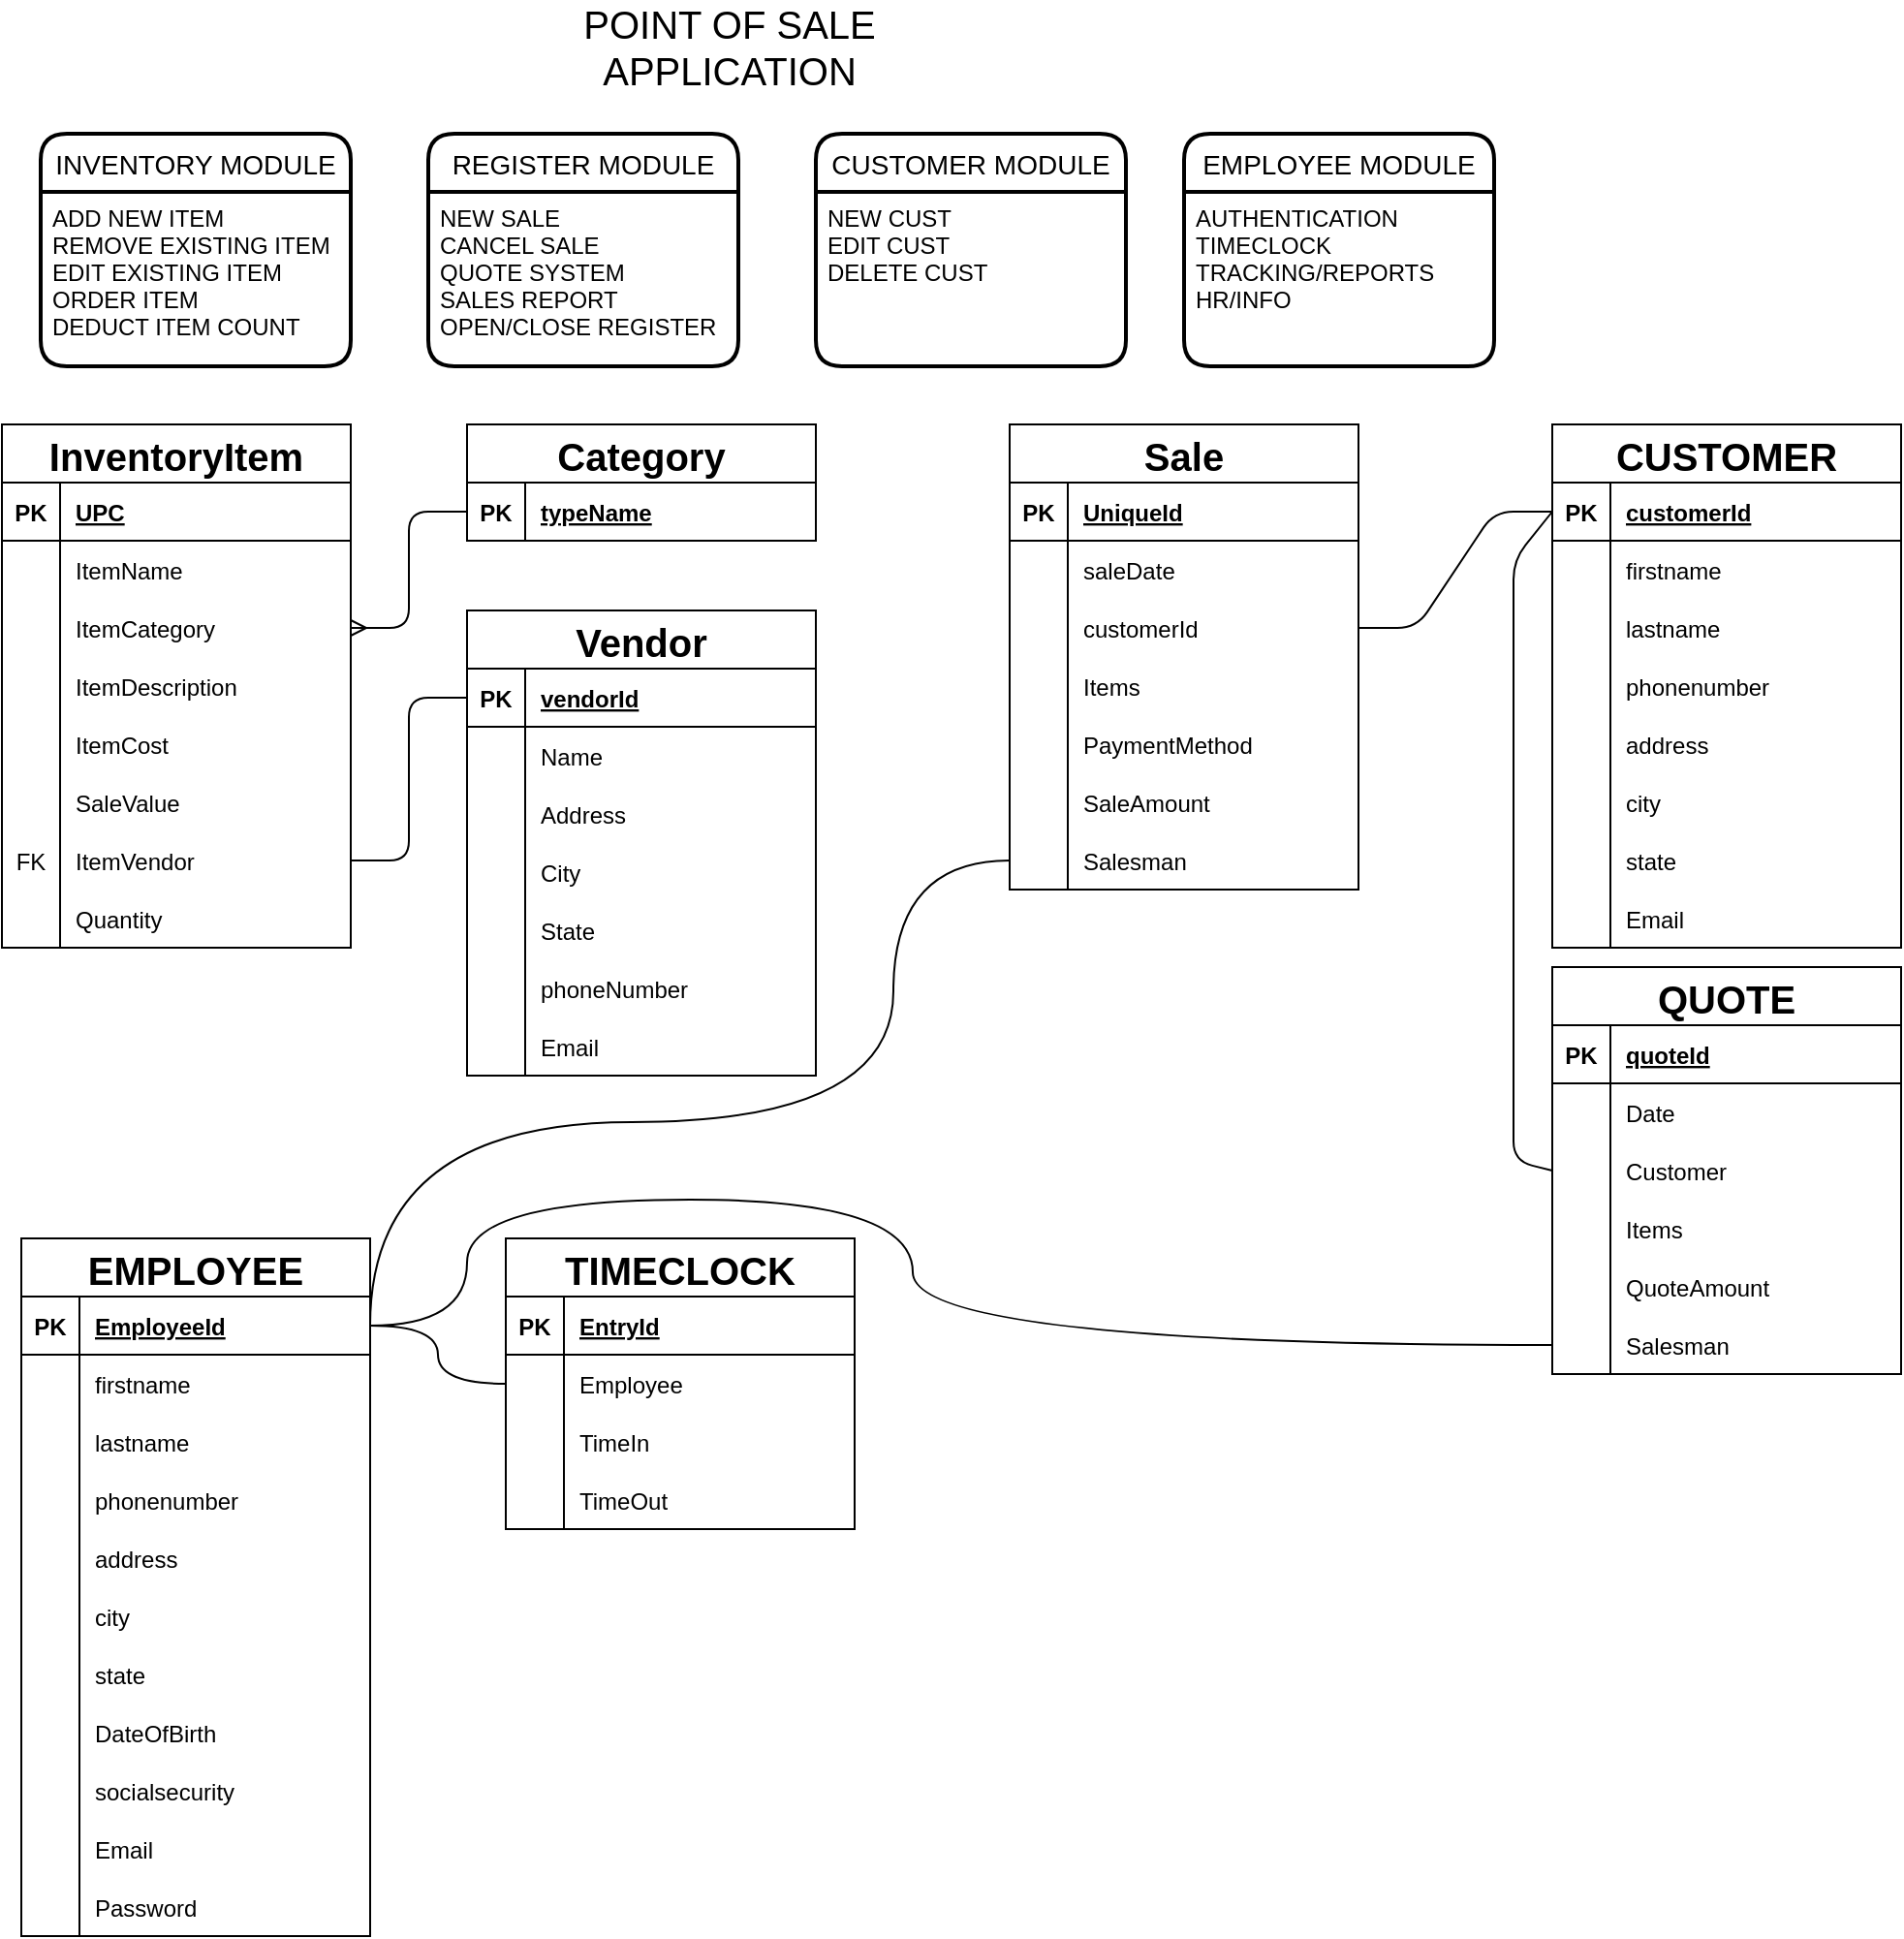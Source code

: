 <mxfile version="13.9.2" type="device"><diagram id="wo1MYqvmEz9ymT__82tf" name="Page-1"><mxGraphModel dx="1673" dy="896" grid="1" gridSize="10" guides="1" tooltips="1" connect="1" arrows="1" fold="1" page="1" pageScale="1" pageWidth="850" pageHeight="1100" math="0" shadow="0"><root><mxCell id="0"/><mxCell id="1" parent="0"/><mxCell id="NXpITJ0u66dVNKHwnA4I-1" value="POINT OF SALE APPLICATION" style="text;html=1;strokeColor=none;fillColor=none;align=center;verticalAlign=middle;whiteSpace=wrap;rounded=0;fontSize=20;" parent="1" vertex="1"><mxGeometry x="323" y="10" width="205" height="30" as="geometry"/></mxCell><mxCell id="NXpITJ0u66dVNKHwnA4I-2" value="INVENTORY MODULE" style="swimlane;childLayout=stackLayout;horizontal=1;startSize=30;horizontalStack=0;rounded=1;fontSize=14;fontStyle=0;strokeWidth=2;resizeParent=0;resizeLast=1;shadow=0;dashed=0;align=center;" parent="1" vertex="1"><mxGeometry x="70" y="70" width="160" height="120" as="geometry"/></mxCell><mxCell id="NXpITJ0u66dVNKHwnA4I-3" value="ADD NEW ITEM&#10;REMOVE EXISTING ITEM&#10;EDIT EXISTING ITEM&#10;ORDER ITEM&#10;DEDUCT ITEM COUNT&#10;" style="align=left;strokeColor=none;fillColor=none;spacingLeft=4;fontSize=12;verticalAlign=top;resizable=0;rotatable=0;part=1;" parent="NXpITJ0u66dVNKHwnA4I-2" vertex="1"><mxGeometry y="30" width="160" height="90" as="geometry"/></mxCell><mxCell id="NXpITJ0u66dVNKHwnA4I-4" value="REGISTER MODULE" style="swimlane;childLayout=stackLayout;horizontal=1;startSize=30;horizontalStack=0;rounded=1;fontSize=14;fontStyle=0;strokeWidth=2;resizeParent=0;resizeLast=1;shadow=0;dashed=0;align=center;" parent="1" vertex="1"><mxGeometry x="270" y="70" width="160" height="120" as="geometry"/></mxCell><mxCell id="NXpITJ0u66dVNKHwnA4I-5" value="NEW SALE&#10;CANCEL SALE&#10;QUOTE SYSTEM&#10;SALES REPORT&#10;OPEN/CLOSE REGISTER" style="align=left;strokeColor=none;fillColor=none;spacingLeft=4;fontSize=12;verticalAlign=top;resizable=0;rotatable=0;part=1;" parent="NXpITJ0u66dVNKHwnA4I-4" vertex="1"><mxGeometry y="30" width="160" height="90" as="geometry"/></mxCell><mxCell id="NXpITJ0u66dVNKHwnA4I-7" value="CUSTOMER MODULE" style="swimlane;childLayout=stackLayout;horizontal=1;startSize=30;horizontalStack=0;rounded=1;fontSize=14;fontStyle=0;strokeWidth=2;resizeParent=0;resizeLast=1;shadow=0;dashed=0;align=center;" parent="1" vertex="1"><mxGeometry x="470" y="70" width="160" height="120" as="geometry"/></mxCell><mxCell id="NXpITJ0u66dVNKHwnA4I-8" value="NEW CUST&#10;EDIT CUST&#10;DELETE CUST" style="align=left;strokeColor=none;fillColor=none;spacingLeft=4;fontSize=12;verticalAlign=top;resizable=0;rotatable=0;part=1;" parent="NXpITJ0u66dVNKHwnA4I-7" vertex="1"><mxGeometry y="30" width="160" height="90" as="geometry"/></mxCell><mxCell id="NXpITJ0u66dVNKHwnA4I-9" value="EMPLOYEE MODULE" style="swimlane;childLayout=stackLayout;horizontal=1;startSize=30;horizontalStack=0;rounded=1;fontSize=14;fontStyle=0;strokeWidth=2;resizeParent=0;resizeLast=1;shadow=0;dashed=0;align=center;" parent="1" vertex="1"><mxGeometry x="660" y="70" width="160" height="120" as="geometry"/></mxCell><mxCell id="NXpITJ0u66dVNKHwnA4I-10" value="AUTHENTICATION&#10;TIMECLOCK&#10;TRACKING/REPORTS&#10;HR/INFO" style="align=left;strokeColor=none;fillColor=none;spacingLeft=4;fontSize=12;verticalAlign=top;resizable=0;rotatable=0;part=1;" parent="NXpITJ0u66dVNKHwnA4I-9" vertex="1"><mxGeometry y="30" width="160" height="90" as="geometry"/></mxCell><mxCell id="NXpITJ0u66dVNKHwnA4I-11" value="InventoryItem" style="shape=table;startSize=30;container=1;collapsible=1;childLayout=tableLayout;fixedRows=1;rowLines=0;fontStyle=1;align=center;resizeLast=1;fontSize=20;" parent="1" vertex="1"><mxGeometry x="50" y="220" width="180" height="270" as="geometry"/></mxCell><mxCell id="NXpITJ0u66dVNKHwnA4I-12" value="" style="shape=partialRectangle;collapsible=0;dropTarget=0;pointerEvents=0;fillColor=none;top=0;left=0;bottom=1;right=0;points=[[0,0.5],[1,0.5]];portConstraint=eastwest;" parent="NXpITJ0u66dVNKHwnA4I-11" vertex="1"><mxGeometry y="30" width="180" height="30" as="geometry"/></mxCell><mxCell id="NXpITJ0u66dVNKHwnA4I-13" value="PK" style="shape=partialRectangle;connectable=0;fillColor=none;top=0;left=0;bottom=0;right=0;fontStyle=1;overflow=hidden;" parent="NXpITJ0u66dVNKHwnA4I-12" vertex="1"><mxGeometry width="30" height="30" as="geometry"/></mxCell><mxCell id="NXpITJ0u66dVNKHwnA4I-14" value="UPC" style="shape=partialRectangle;connectable=0;fillColor=none;top=0;left=0;bottom=0;right=0;align=left;spacingLeft=6;fontStyle=5;overflow=hidden;" parent="NXpITJ0u66dVNKHwnA4I-12" vertex="1"><mxGeometry x="30" width="150" height="30" as="geometry"/></mxCell><mxCell id="NXpITJ0u66dVNKHwnA4I-15" value="" style="shape=partialRectangle;collapsible=0;dropTarget=0;pointerEvents=0;fillColor=none;top=0;left=0;bottom=0;right=0;points=[[0,0.5],[1,0.5]];portConstraint=eastwest;" parent="NXpITJ0u66dVNKHwnA4I-11" vertex="1"><mxGeometry y="60" width="180" height="30" as="geometry"/></mxCell><mxCell id="NXpITJ0u66dVNKHwnA4I-16" value="" style="shape=partialRectangle;connectable=0;fillColor=none;top=0;left=0;bottom=0;right=0;editable=1;overflow=hidden;" parent="NXpITJ0u66dVNKHwnA4I-15" vertex="1"><mxGeometry width="30" height="30" as="geometry"/></mxCell><mxCell id="NXpITJ0u66dVNKHwnA4I-17" value="ItemName" style="shape=partialRectangle;connectable=0;fillColor=none;top=0;left=0;bottom=0;right=0;align=left;spacingLeft=6;overflow=hidden;" parent="NXpITJ0u66dVNKHwnA4I-15" vertex="1"><mxGeometry x="30" width="150" height="30" as="geometry"/></mxCell><mxCell id="NXpITJ0u66dVNKHwnA4I-62" value="" style="shape=partialRectangle;collapsible=0;dropTarget=0;pointerEvents=0;fillColor=none;top=0;left=0;bottom=0;right=0;points=[[0,0.5],[1,0.5]];portConstraint=eastwest;fontSize=20;" parent="NXpITJ0u66dVNKHwnA4I-11" vertex="1"><mxGeometry y="90" width="180" height="30" as="geometry"/></mxCell><mxCell id="NXpITJ0u66dVNKHwnA4I-63" value="" style="shape=partialRectangle;connectable=0;fillColor=none;top=0;left=0;bottom=0;right=0;editable=1;overflow=hidden;" parent="NXpITJ0u66dVNKHwnA4I-62" vertex="1"><mxGeometry width="30" height="30" as="geometry"/></mxCell><mxCell id="NXpITJ0u66dVNKHwnA4I-64" value="ItemCategory" style="shape=partialRectangle;connectable=0;fillColor=none;top=0;left=0;bottom=0;right=0;align=left;spacingLeft=6;overflow=hidden;" parent="NXpITJ0u66dVNKHwnA4I-62" vertex="1"><mxGeometry x="30" width="150" height="30" as="geometry"/></mxCell><mxCell id="NXpITJ0u66dVNKHwnA4I-18" value="" style="shape=partialRectangle;collapsible=0;dropTarget=0;pointerEvents=0;fillColor=none;top=0;left=0;bottom=0;right=0;points=[[0,0.5],[1,0.5]];portConstraint=eastwest;" parent="NXpITJ0u66dVNKHwnA4I-11" vertex="1"><mxGeometry y="120" width="180" height="30" as="geometry"/></mxCell><mxCell id="NXpITJ0u66dVNKHwnA4I-19" value="" style="shape=partialRectangle;connectable=0;fillColor=none;top=0;left=0;bottom=0;right=0;editable=1;overflow=hidden;" parent="NXpITJ0u66dVNKHwnA4I-18" vertex="1"><mxGeometry width="30" height="30" as="geometry"/></mxCell><mxCell id="NXpITJ0u66dVNKHwnA4I-20" value="ItemDescription" style="shape=partialRectangle;connectable=0;fillColor=none;top=0;left=0;bottom=0;right=0;align=left;spacingLeft=6;overflow=hidden;" parent="NXpITJ0u66dVNKHwnA4I-18" vertex="1"><mxGeometry x="30" width="150" height="30" as="geometry"/></mxCell><mxCell id="NXpITJ0u66dVNKHwnA4I-21" value="" style="shape=partialRectangle;collapsible=0;dropTarget=0;pointerEvents=0;fillColor=none;top=0;left=0;bottom=0;right=0;points=[[0,0.5],[1,0.5]];portConstraint=eastwest;" parent="NXpITJ0u66dVNKHwnA4I-11" vertex="1"><mxGeometry y="150" width="180" height="30" as="geometry"/></mxCell><mxCell id="NXpITJ0u66dVNKHwnA4I-22" value="" style="shape=partialRectangle;connectable=0;fillColor=none;top=0;left=0;bottom=0;right=0;editable=1;overflow=hidden;" parent="NXpITJ0u66dVNKHwnA4I-21" vertex="1"><mxGeometry width="30" height="30" as="geometry"/></mxCell><mxCell id="NXpITJ0u66dVNKHwnA4I-23" value="ItemCost" style="shape=partialRectangle;connectable=0;fillColor=none;top=0;left=0;bottom=0;right=0;align=left;spacingLeft=6;overflow=hidden;" parent="NXpITJ0u66dVNKHwnA4I-21" vertex="1"><mxGeometry x="30" width="150" height="30" as="geometry"/></mxCell><mxCell id="NXpITJ0u66dVNKHwnA4I-59" value="" style="shape=partialRectangle;collapsible=0;dropTarget=0;pointerEvents=0;fillColor=none;top=0;left=0;bottom=0;right=0;points=[[0,0.5],[1,0.5]];portConstraint=eastwest;fontSize=20;" parent="NXpITJ0u66dVNKHwnA4I-11" vertex="1"><mxGeometry y="180" width="180" height="30" as="geometry"/></mxCell><mxCell id="NXpITJ0u66dVNKHwnA4I-60" value="" style="shape=partialRectangle;connectable=0;fillColor=none;top=0;left=0;bottom=0;right=0;editable=1;overflow=hidden;" parent="NXpITJ0u66dVNKHwnA4I-59" vertex="1"><mxGeometry width="30" height="30" as="geometry"/></mxCell><mxCell id="NXpITJ0u66dVNKHwnA4I-61" value="SaleValue" style="shape=partialRectangle;connectable=0;fillColor=none;top=0;left=0;bottom=0;right=0;align=left;spacingLeft=6;overflow=hidden;" parent="NXpITJ0u66dVNKHwnA4I-59" vertex="1"><mxGeometry x="30" width="150" height="30" as="geometry"/></mxCell><mxCell id="NXpITJ0u66dVNKHwnA4I-27" value="" style="shape=partialRectangle;collapsible=0;dropTarget=0;pointerEvents=0;fillColor=none;top=0;left=0;bottom=0;right=0;points=[[0,0.5],[1,0.5]];portConstraint=eastwest;fontSize=20;" parent="NXpITJ0u66dVNKHwnA4I-11" vertex="1"><mxGeometry y="210" width="180" height="30" as="geometry"/></mxCell><mxCell id="NXpITJ0u66dVNKHwnA4I-28" value="FK" style="shape=partialRectangle;connectable=0;fillColor=none;top=0;left=0;bottom=0;right=0;fontStyle=0;overflow=hidden;" parent="NXpITJ0u66dVNKHwnA4I-27" vertex="1"><mxGeometry width="30" height="30" as="geometry"/></mxCell><mxCell id="NXpITJ0u66dVNKHwnA4I-29" value="ItemVendor" style="shape=partialRectangle;connectable=0;fillColor=none;top=0;left=0;bottom=0;right=0;align=left;spacingLeft=6;fontStyle=0;overflow=hidden;" parent="NXpITJ0u66dVNKHwnA4I-27" vertex="1"><mxGeometry x="30" width="150" height="30" as="geometry"/></mxCell><mxCell id="NXpITJ0u66dVNKHwnA4I-56" value="" style="shape=partialRectangle;collapsible=0;dropTarget=0;pointerEvents=0;fillColor=none;top=0;left=0;bottom=0;right=0;points=[[0,0.5],[1,0.5]];portConstraint=eastwest;fontSize=20;" parent="NXpITJ0u66dVNKHwnA4I-11" vertex="1"><mxGeometry y="240" width="180" height="30" as="geometry"/></mxCell><mxCell id="NXpITJ0u66dVNKHwnA4I-57" value="" style="shape=partialRectangle;connectable=0;fillColor=none;top=0;left=0;bottom=0;right=0;editable=1;overflow=hidden;" parent="NXpITJ0u66dVNKHwnA4I-56" vertex="1"><mxGeometry width="30" height="30" as="geometry"/></mxCell><mxCell id="NXpITJ0u66dVNKHwnA4I-58" value="Quantity" style="shape=partialRectangle;connectable=0;fillColor=none;top=0;left=0;bottom=0;right=0;align=left;spacingLeft=6;overflow=hidden;" parent="NXpITJ0u66dVNKHwnA4I-56" vertex="1"><mxGeometry x="30" width="150" height="30" as="geometry"/></mxCell><mxCell id="NXpITJ0u66dVNKHwnA4I-30" value="Vendor" style="shape=table;startSize=30;container=1;collapsible=1;childLayout=tableLayout;fixedRows=1;rowLines=0;fontStyle=1;align=center;resizeLast=1;fontSize=20;" parent="1" vertex="1"><mxGeometry x="290" y="316" width="180" height="240" as="geometry"/></mxCell><mxCell id="NXpITJ0u66dVNKHwnA4I-31" value="" style="shape=partialRectangle;collapsible=0;dropTarget=0;pointerEvents=0;fillColor=none;top=0;left=0;bottom=1;right=0;points=[[0,0.5],[1,0.5]];portConstraint=eastwest;" parent="NXpITJ0u66dVNKHwnA4I-30" vertex="1"><mxGeometry y="30" width="180" height="30" as="geometry"/></mxCell><mxCell id="NXpITJ0u66dVNKHwnA4I-32" value="PK" style="shape=partialRectangle;connectable=0;fillColor=none;top=0;left=0;bottom=0;right=0;fontStyle=1;overflow=hidden;" parent="NXpITJ0u66dVNKHwnA4I-31" vertex="1"><mxGeometry width="30" height="30" as="geometry"/></mxCell><mxCell id="NXpITJ0u66dVNKHwnA4I-33" value="vendorId" style="shape=partialRectangle;connectable=0;fillColor=none;top=0;left=0;bottom=0;right=0;align=left;spacingLeft=6;fontStyle=5;overflow=hidden;" parent="NXpITJ0u66dVNKHwnA4I-31" vertex="1"><mxGeometry x="30" width="150" height="30" as="geometry"/></mxCell><mxCell id="NXpITJ0u66dVNKHwnA4I-34" value="" style="shape=partialRectangle;collapsible=0;dropTarget=0;pointerEvents=0;fillColor=none;top=0;left=0;bottom=0;right=0;points=[[0,0.5],[1,0.5]];portConstraint=eastwest;" parent="NXpITJ0u66dVNKHwnA4I-30" vertex="1"><mxGeometry y="60" width="180" height="30" as="geometry"/></mxCell><mxCell id="NXpITJ0u66dVNKHwnA4I-35" value="" style="shape=partialRectangle;connectable=0;fillColor=none;top=0;left=0;bottom=0;right=0;editable=1;overflow=hidden;" parent="NXpITJ0u66dVNKHwnA4I-34" vertex="1"><mxGeometry width="30" height="30" as="geometry"/></mxCell><mxCell id="NXpITJ0u66dVNKHwnA4I-36" value="Name" style="shape=partialRectangle;connectable=0;fillColor=none;top=0;left=0;bottom=0;right=0;align=left;spacingLeft=6;overflow=hidden;" parent="NXpITJ0u66dVNKHwnA4I-34" vertex="1"><mxGeometry x="30" width="150" height="30" as="geometry"/></mxCell><mxCell id="NXpITJ0u66dVNKHwnA4I-37" value="" style="shape=partialRectangle;collapsible=0;dropTarget=0;pointerEvents=0;fillColor=none;top=0;left=0;bottom=0;right=0;points=[[0,0.5],[1,0.5]];portConstraint=eastwest;" parent="NXpITJ0u66dVNKHwnA4I-30" vertex="1"><mxGeometry y="90" width="180" height="30" as="geometry"/></mxCell><mxCell id="NXpITJ0u66dVNKHwnA4I-38" value="" style="shape=partialRectangle;connectable=0;fillColor=none;top=0;left=0;bottom=0;right=0;editable=1;overflow=hidden;" parent="NXpITJ0u66dVNKHwnA4I-37" vertex="1"><mxGeometry width="30" height="30" as="geometry"/></mxCell><mxCell id="NXpITJ0u66dVNKHwnA4I-39" value="Address" style="shape=partialRectangle;connectable=0;fillColor=none;top=0;left=0;bottom=0;right=0;align=left;spacingLeft=6;overflow=hidden;" parent="NXpITJ0u66dVNKHwnA4I-37" vertex="1"><mxGeometry x="30" width="150" height="30" as="geometry"/></mxCell><mxCell id="NXpITJ0u66dVNKHwnA4I-49" value="" style="shape=partialRectangle;collapsible=0;dropTarget=0;pointerEvents=0;fillColor=none;top=0;left=0;bottom=0;right=0;points=[[0,0.5],[1,0.5]];portConstraint=eastwest;fontSize=20;" parent="NXpITJ0u66dVNKHwnA4I-30" vertex="1"><mxGeometry y="120" width="180" height="30" as="geometry"/></mxCell><mxCell id="NXpITJ0u66dVNKHwnA4I-50" value="" style="shape=partialRectangle;connectable=0;fillColor=none;top=0;left=0;bottom=0;right=0;editable=1;overflow=hidden;" parent="NXpITJ0u66dVNKHwnA4I-49" vertex="1"><mxGeometry width="30" height="30" as="geometry"/></mxCell><mxCell id="NXpITJ0u66dVNKHwnA4I-51" value="City" style="shape=partialRectangle;connectable=0;fillColor=none;top=0;left=0;bottom=0;right=0;align=left;spacingLeft=6;overflow=hidden;" parent="NXpITJ0u66dVNKHwnA4I-49" vertex="1"><mxGeometry x="30" width="150" height="30" as="geometry"/></mxCell><mxCell id="NXpITJ0u66dVNKHwnA4I-52" value="" style="shape=partialRectangle;collapsible=0;dropTarget=0;pointerEvents=0;fillColor=none;top=0;left=0;bottom=0;right=0;points=[[0,0.5],[1,0.5]];portConstraint=eastwest;fontSize=20;" parent="NXpITJ0u66dVNKHwnA4I-30" vertex="1"><mxGeometry y="150" width="180" height="30" as="geometry"/></mxCell><mxCell id="NXpITJ0u66dVNKHwnA4I-53" value="" style="shape=partialRectangle;connectable=0;fillColor=none;top=0;left=0;bottom=0;right=0;editable=1;overflow=hidden;" parent="NXpITJ0u66dVNKHwnA4I-52" vertex="1"><mxGeometry width="30" height="30" as="geometry"/></mxCell><mxCell id="NXpITJ0u66dVNKHwnA4I-54" value="State" style="shape=partialRectangle;connectable=0;fillColor=none;top=0;left=0;bottom=0;right=0;align=left;spacingLeft=6;overflow=hidden;" parent="NXpITJ0u66dVNKHwnA4I-52" vertex="1"><mxGeometry x="30" width="150" height="30" as="geometry"/></mxCell><mxCell id="NXpITJ0u66dVNKHwnA4I-40" value="" style="shape=partialRectangle;collapsible=0;dropTarget=0;pointerEvents=0;fillColor=none;top=0;left=0;bottom=0;right=0;points=[[0,0.5],[1,0.5]];portConstraint=eastwest;" parent="NXpITJ0u66dVNKHwnA4I-30" vertex="1"><mxGeometry y="180" width="180" height="30" as="geometry"/></mxCell><mxCell id="NXpITJ0u66dVNKHwnA4I-41" value="" style="shape=partialRectangle;connectable=0;fillColor=none;top=0;left=0;bottom=0;right=0;editable=1;overflow=hidden;" parent="NXpITJ0u66dVNKHwnA4I-40" vertex="1"><mxGeometry width="30" height="30" as="geometry"/></mxCell><mxCell id="NXpITJ0u66dVNKHwnA4I-42" value="phoneNumber" style="shape=partialRectangle;connectable=0;fillColor=none;top=0;left=0;bottom=0;right=0;align=left;spacingLeft=6;overflow=hidden;" parent="NXpITJ0u66dVNKHwnA4I-40" vertex="1"><mxGeometry x="30" width="150" height="30" as="geometry"/></mxCell><mxCell id="NXpITJ0u66dVNKHwnA4I-225" value="" style="shape=partialRectangle;collapsible=0;dropTarget=0;pointerEvents=0;fillColor=none;top=0;left=0;bottom=0;right=0;points=[[0,0.5],[1,0.5]];portConstraint=eastwest;fontSize=20;" parent="NXpITJ0u66dVNKHwnA4I-30" vertex="1"><mxGeometry y="210" width="180" height="30" as="geometry"/></mxCell><mxCell id="NXpITJ0u66dVNKHwnA4I-226" value="" style="shape=partialRectangle;connectable=0;fillColor=none;top=0;left=0;bottom=0;right=0;editable=1;overflow=hidden;" parent="NXpITJ0u66dVNKHwnA4I-225" vertex="1"><mxGeometry width="30" height="30" as="geometry"/></mxCell><mxCell id="NXpITJ0u66dVNKHwnA4I-227" value="Email" style="shape=partialRectangle;connectable=0;fillColor=none;top=0;left=0;bottom=0;right=0;align=left;spacingLeft=6;overflow=hidden;" parent="NXpITJ0u66dVNKHwnA4I-225" vertex="1"><mxGeometry x="30" width="150" height="30" as="geometry"/></mxCell><mxCell id="NXpITJ0u66dVNKHwnA4I-55" value="" style="edgeStyle=entityRelationEdgeStyle;fontSize=12;html=1;endArrow=none;startArrow=none;entryX=0;entryY=0.5;entryDx=0;entryDy=0;exitX=1;exitY=0.5;exitDx=0;exitDy=0;endFill=0;startFill=0;" parent="1" source="NXpITJ0u66dVNKHwnA4I-27" target="NXpITJ0u66dVNKHwnA4I-31" edge="1"><mxGeometry width="100" height="100" relative="1" as="geometry"><mxPoint x="540" y="570" as="sourcePoint"/><mxPoint x="640" y="470" as="targetPoint"/></mxGeometry></mxCell><mxCell id="NXpITJ0u66dVNKHwnA4I-65" value="Category" style="shape=table;startSize=30;container=1;collapsible=1;childLayout=tableLayout;fixedRows=1;rowLines=0;fontStyle=1;align=center;resizeLast=1;fontSize=20;" parent="1" vertex="1"><mxGeometry x="290" y="220" width="180" height="60" as="geometry"/></mxCell><mxCell id="NXpITJ0u66dVNKHwnA4I-66" value="" style="shape=partialRectangle;collapsible=0;dropTarget=0;pointerEvents=0;fillColor=none;top=0;left=0;bottom=1;right=0;points=[[0,0.5],[1,0.5]];portConstraint=eastwest;" parent="NXpITJ0u66dVNKHwnA4I-65" vertex="1"><mxGeometry y="30" width="180" height="30" as="geometry"/></mxCell><mxCell id="NXpITJ0u66dVNKHwnA4I-67" value="PK" style="shape=partialRectangle;connectable=0;fillColor=none;top=0;left=0;bottom=0;right=0;fontStyle=1;overflow=hidden;" parent="NXpITJ0u66dVNKHwnA4I-66" vertex="1"><mxGeometry width="30" height="30" as="geometry"/></mxCell><mxCell id="NXpITJ0u66dVNKHwnA4I-68" value="typeName" style="shape=partialRectangle;connectable=0;fillColor=none;top=0;left=0;bottom=0;right=0;align=left;spacingLeft=6;fontStyle=5;overflow=hidden;" parent="NXpITJ0u66dVNKHwnA4I-66" vertex="1"><mxGeometry x="30" width="150" height="30" as="geometry"/></mxCell><mxCell id="NXpITJ0u66dVNKHwnA4I-84" value="" style="edgeStyle=entityRelationEdgeStyle;fontSize=12;html=1;endArrow=none;endFill=0;startArrow=ERmany;startFill=0;entryX=0;entryY=0.5;entryDx=0;entryDy=0;" parent="1" source="NXpITJ0u66dVNKHwnA4I-62" target="NXpITJ0u66dVNKHwnA4I-66" edge="1"><mxGeometry width="100" height="100" relative="1" as="geometry"><mxPoint x="160" y="640" as="sourcePoint"/><mxPoint x="260" y="540" as="targetPoint"/></mxGeometry></mxCell><mxCell id="NXpITJ0u66dVNKHwnA4I-85" value="Sale" style="shape=table;startSize=30;container=1;collapsible=1;childLayout=tableLayout;fixedRows=1;rowLines=0;fontStyle=1;align=center;resizeLast=1;fontSize=20;" parent="1" vertex="1"><mxGeometry x="570" y="220" width="180" height="240" as="geometry"/></mxCell><mxCell id="NXpITJ0u66dVNKHwnA4I-86" value="" style="shape=partialRectangle;collapsible=0;dropTarget=0;pointerEvents=0;fillColor=none;top=0;left=0;bottom=1;right=0;points=[[0,0.5],[1,0.5]];portConstraint=eastwest;" parent="NXpITJ0u66dVNKHwnA4I-85" vertex="1"><mxGeometry y="30" width="180" height="30" as="geometry"/></mxCell><mxCell id="NXpITJ0u66dVNKHwnA4I-87" value="PK" style="shape=partialRectangle;connectable=0;fillColor=none;top=0;left=0;bottom=0;right=0;fontStyle=1;overflow=hidden;" parent="NXpITJ0u66dVNKHwnA4I-86" vertex="1"><mxGeometry width="30" height="30" as="geometry"/></mxCell><mxCell id="NXpITJ0u66dVNKHwnA4I-88" value="UniqueId" style="shape=partialRectangle;connectable=0;fillColor=none;top=0;left=0;bottom=0;right=0;align=left;spacingLeft=6;fontStyle=5;overflow=hidden;" parent="NXpITJ0u66dVNKHwnA4I-86" vertex="1"><mxGeometry x="30" width="150" height="30" as="geometry"/></mxCell><mxCell id="NXpITJ0u66dVNKHwnA4I-89" value="" style="shape=partialRectangle;collapsible=0;dropTarget=0;pointerEvents=0;fillColor=none;top=0;left=0;bottom=0;right=0;points=[[0,0.5],[1,0.5]];portConstraint=eastwest;" parent="NXpITJ0u66dVNKHwnA4I-85" vertex="1"><mxGeometry y="60" width="180" height="30" as="geometry"/></mxCell><mxCell id="NXpITJ0u66dVNKHwnA4I-90" value="" style="shape=partialRectangle;connectable=0;fillColor=none;top=0;left=0;bottom=0;right=0;editable=1;overflow=hidden;" parent="NXpITJ0u66dVNKHwnA4I-89" vertex="1"><mxGeometry width="30" height="30" as="geometry"/></mxCell><mxCell id="NXpITJ0u66dVNKHwnA4I-91" value="saleDate" style="shape=partialRectangle;connectable=0;fillColor=none;top=0;left=0;bottom=0;right=0;align=left;spacingLeft=6;overflow=hidden;" parent="NXpITJ0u66dVNKHwnA4I-89" vertex="1"><mxGeometry x="30" width="150" height="30" as="geometry"/></mxCell><mxCell id="NXpITJ0u66dVNKHwnA4I-92" value="" style="shape=partialRectangle;collapsible=0;dropTarget=0;pointerEvents=0;fillColor=none;top=0;left=0;bottom=0;right=0;points=[[0,0.5],[1,0.5]];portConstraint=eastwest;fontSize=20;" parent="NXpITJ0u66dVNKHwnA4I-85" vertex="1"><mxGeometry y="90" width="180" height="30" as="geometry"/></mxCell><mxCell id="NXpITJ0u66dVNKHwnA4I-93" value="" style="shape=partialRectangle;connectable=0;fillColor=none;top=0;left=0;bottom=0;right=0;editable=1;overflow=hidden;" parent="NXpITJ0u66dVNKHwnA4I-92" vertex="1"><mxGeometry width="30" height="30" as="geometry"/></mxCell><mxCell id="NXpITJ0u66dVNKHwnA4I-94" value="customerId" style="shape=partialRectangle;connectable=0;fillColor=none;top=0;left=0;bottom=0;right=0;align=left;spacingLeft=6;overflow=hidden;" parent="NXpITJ0u66dVNKHwnA4I-92" vertex="1"><mxGeometry x="30" width="150" height="30" as="geometry"/></mxCell><mxCell id="NXpITJ0u66dVNKHwnA4I-95" value="" style="shape=partialRectangle;collapsible=0;dropTarget=0;pointerEvents=0;fillColor=none;top=0;left=0;bottom=0;right=0;points=[[0,0.5],[1,0.5]];portConstraint=eastwest;" parent="NXpITJ0u66dVNKHwnA4I-85" vertex="1"><mxGeometry y="120" width="180" height="30" as="geometry"/></mxCell><mxCell id="NXpITJ0u66dVNKHwnA4I-96" value="" style="shape=partialRectangle;connectable=0;fillColor=none;top=0;left=0;bottom=0;right=0;editable=1;overflow=hidden;" parent="NXpITJ0u66dVNKHwnA4I-95" vertex="1"><mxGeometry width="30" height="30" as="geometry"/></mxCell><mxCell id="NXpITJ0u66dVNKHwnA4I-97" value="Items" style="shape=partialRectangle;connectable=0;fillColor=none;top=0;left=0;bottom=0;right=0;align=left;spacingLeft=6;overflow=hidden;" parent="NXpITJ0u66dVNKHwnA4I-95" vertex="1"><mxGeometry x="30" width="150" height="30" as="geometry"/></mxCell><mxCell id="NXpITJ0u66dVNKHwnA4I-98" value="" style="shape=partialRectangle;collapsible=0;dropTarget=0;pointerEvents=0;fillColor=none;top=0;left=0;bottom=0;right=0;points=[[0,0.5],[1,0.5]];portConstraint=eastwest;" parent="NXpITJ0u66dVNKHwnA4I-85" vertex="1"><mxGeometry y="150" width="180" height="30" as="geometry"/></mxCell><mxCell id="NXpITJ0u66dVNKHwnA4I-99" value="" style="shape=partialRectangle;connectable=0;fillColor=none;top=0;left=0;bottom=0;right=0;editable=1;overflow=hidden;" parent="NXpITJ0u66dVNKHwnA4I-98" vertex="1"><mxGeometry width="30" height="30" as="geometry"/></mxCell><mxCell id="NXpITJ0u66dVNKHwnA4I-100" value="PaymentMethod" style="shape=partialRectangle;connectable=0;fillColor=none;top=0;left=0;bottom=0;right=0;align=left;spacingLeft=6;overflow=hidden;" parent="NXpITJ0u66dVNKHwnA4I-98" vertex="1"><mxGeometry x="30" width="150" height="30" as="geometry"/></mxCell><mxCell id="NXpITJ0u66dVNKHwnA4I-101" value="" style="shape=partialRectangle;collapsible=0;dropTarget=0;pointerEvents=0;fillColor=none;top=0;left=0;bottom=0;right=0;points=[[0,0.5],[1,0.5]];portConstraint=eastwest;fontSize=20;" parent="NXpITJ0u66dVNKHwnA4I-85" vertex="1"><mxGeometry y="180" width="180" height="30" as="geometry"/></mxCell><mxCell id="NXpITJ0u66dVNKHwnA4I-102" value="" style="shape=partialRectangle;connectable=0;fillColor=none;top=0;left=0;bottom=0;right=0;editable=1;overflow=hidden;" parent="NXpITJ0u66dVNKHwnA4I-101" vertex="1"><mxGeometry width="30" height="30" as="geometry"/></mxCell><mxCell id="NXpITJ0u66dVNKHwnA4I-103" value="SaleAmount" style="shape=partialRectangle;connectable=0;fillColor=none;top=0;left=0;bottom=0;right=0;align=left;spacingLeft=6;overflow=hidden;" parent="NXpITJ0u66dVNKHwnA4I-101" vertex="1"><mxGeometry x="30" width="150" height="30" as="geometry"/></mxCell><mxCell id="NXpITJ0u66dVNKHwnA4I-163" value="" style="shape=partialRectangle;collapsible=0;dropTarget=0;pointerEvents=0;fillColor=none;top=0;left=0;bottom=0;right=0;points=[[0,0.5],[1,0.5]];portConstraint=eastwest;fontSize=20;" parent="NXpITJ0u66dVNKHwnA4I-85" vertex="1"><mxGeometry y="210" width="180" height="30" as="geometry"/></mxCell><mxCell id="NXpITJ0u66dVNKHwnA4I-164" value="" style="shape=partialRectangle;connectable=0;fillColor=none;top=0;left=0;bottom=0;right=0;editable=1;overflow=hidden;" parent="NXpITJ0u66dVNKHwnA4I-163" vertex="1"><mxGeometry width="30" height="30" as="geometry"/></mxCell><mxCell id="NXpITJ0u66dVNKHwnA4I-165" value="Salesman" style="shape=partialRectangle;connectable=0;fillColor=none;top=0;left=0;bottom=0;right=0;align=left;spacingLeft=6;overflow=hidden;" parent="NXpITJ0u66dVNKHwnA4I-163" vertex="1"><mxGeometry x="30" width="150" height="30" as="geometry"/></mxCell><mxCell id="NXpITJ0u66dVNKHwnA4I-132" value="" style="edgeStyle=entityRelationEdgeStyle;fontSize=12;html=1;endArrow=none;endFill=0;rounded=1;entryX=1;entryY=0.5;entryDx=0;entryDy=0;exitX=0;exitY=0.5;exitDx=0;exitDy=0;" parent="1" source="B0ZHa29rnnC_ID_LjRVo-5" target="NXpITJ0u66dVNKHwnA4I-92" edge="1"><mxGeometry width="100" height="100" relative="1" as="geometry"><mxPoint x="750" y="505" as="sourcePoint"/><mxPoint x="380" y="570" as="targetPoint"/></mxGeometry></mxCell><mxCell id="NXpITJ0u66dVNKHwnA4I-135" value="EMPLOYEE" style="shape=table;startSize=30;container=1;collapsible=1;childLayout=tableLayout;fixedRows=1;rowLines=0;fontStyle=1;align=center;resizeLast=1;fontSize=20;" parent="1" vertex="1"><mxGeometry x="60" y="640" width="180" height="360" as="geometry"/></mxCell><mxCell id="NXpITJ0u66dVNKHwnA4I-136" value="" style="shape=partialRectangle;collapsible=0;dropTarget=0;pointerEvents=0;fillColor=none;top=0;left=0;bottom=1;right=0;points=[[0,0.5],[1,0.5]];portConstraint=eastwest;" parent="NXpITJ0u66dVNKHwnA4I-135" vertex="1"><mxGeometry y="30" width="180" height="30" as="geometry"/></mxCell><mxCell id="NXpITJ0u66dVNKHwnA4I-137" value="PK" style="shape=partialRectangle;connectable=0;fillColor=none;top=0;left=0;bottom=0;right=0;fontStyle=1;overflow=hidden;" parent="NXpITJ0u66dVNKHwnA4I-136" vertex="1"><mxGeometry width="30" height="30" as="geometry"/></mxCell><mxCell id="NXpITJ0u66dVNKHwnA4I-138" value="EmployeeId" style="shape=partialRectangle;connectable=0;fillColor=none;top=0;left=0;bottom=0;right=0;align=left;spacingLeft=6;fontStyle=5;overflow=hidden;" parent="NXpITJ0u66dVNKHwnA4I-136" vertex="1"><mxGeometry x="30" width="150" height="30" as="geometry"/></mxCell><mxCell id="NXpITJ0u66dVNKHwnA4I-139" value="" style="shape=partialRectangle;collapsible=0;dropTarget=0;pointerEvents=0;fillColor=none;top=0;left=0;bottom=0;right=0;points=[[0,0.5],[1,0.5]];portConstraint=eastwest;" parent="NXpITJ0u66dVNKHwnA4I-135" vertex="1"><mxGeometry y="60" width="180" height="30" as="geometry"/></mxCell><mxCell id="NXpITJ0u66dVNKHwnA4I-140" value="" style="shape=partialRectangle;connectable=0;fillColor=none;top=0;left=0;bottom=0;right=0;editable=1;overflow=hidden;" parent="NXpITJ0u66dVNKHwnA4I-139" vertex="1"><mxGeometry width="30" height="30" as="geometry"/></mxCell><mxCell id="NXpITJ0u66dVNKHwnA4I-141" value="firstname" style="shape=partialRectangle;connectable=0;fillColor=none;top=0;left=0;bottom=0;right=0;align=left;spacingLeft=6;overflow=hidden;" parent="NXpITJ0u66dVNKHwnA4I-139" vertex="1"><mxGeometry x="30" width="150" height="30" as="geometry"/></mxCell><mxCell id="NXpITJ0u66dVNKHwnA4I-234" value="" style="shape=partialRectangle;collapsible=0;dropTarget=0;pointerEvents=0;fillColor=none;top=0;left=0;bottom=0;right=0;points=[[0,0.5],[1,0.5]];portConstraint=eastwest;fontSize=20;" parent="NXpITJ0u66dVNKHwnA4I-135" vertex="1"><mxGeometry y="90" width="180" height="30" as="geometry"/></mxCell><mxCell id="NXpITJ0u66dVNKHwnA4I-235" value="" style="shape=partialRectangle;connectable=0;fillColor=none;top=0;left=0;bottom=0;right=0;editable=1;overflow=hidden;" parent="NXpITJ0u66dVNKHwnA4I-234" vertex="1"><mxGeometry width="30" height="30" as="geometry"/></mxCell><mxCell id="NXpITJ0u66dVNKHwnA4I-236" value="lastname" style="shape=partialRectangle;connectable=0;fillColor=none;top=0;left=0;bottom=0;right=0;align=left;spacingLeft=6;overflow=hidden;" parent="NXpITJ0u66dVNKHwnA4I-234" vertex="1"><mxGeometry x="30" width="150" height="30" as="geometry"/></mxCell><mxCell id="NXpITJ0u66dVNKHwnA4I-142" value="" style="shape=partialRectangle;collapsible=0;dropTarget=0;pointerEvents=0;fillColor=none;top=0;left=0;bottom=0;right=0;points=[[0,0.5],[1,0.5]];portConstraint=eastwest;fontSize=20;" parent="NXpITJ0u66dVNKHwnA4I-135" vertex="1"><mxGeometry y="120" width="180" height="30" as="geometry"/></mxCell><mxCell id="NXpITJ0u66dVNKHwnA4I-143" value="" style="shape=partialRectangle;connectable=0;fillColor=none;top=0;left=0;bottom=0;right=0;editable=1;overflow=hidden;" parent="NXpITJ0u66dVNKHwnA4I-142" vertex="1"><mxGeometry width="30" height="30" as="geometry"/></mxCell><mxCell id="NXpITJ0u66dVNKHwnA4I-144" value="phonenumber" style="shape=partialRectangle;connectable=0;fillColor=none;top=0;left=0;bottom=0;right=0;align=left;spacingLeft=6;overflow=hidden;" parent="NXpITJ0u66dVNKHwnA4I-142" vertex="1"><mxGeometry x="30" width="150" height="30" as="geometry"/></mxCell><mxCell id="NXpITJ0u66dVNKHwnA4I-145" value="" style="shape=partialRectangle;collapsible=0;dropTarget=0;pointerEvents=0;fillColor=none;top=0;left=0;bottom=0;right=0;points=[[0,0.5],[1,0.5]];portConstraint=eastwest;fontSize=20;" parent="NXpITJ0u66dVNKHwnA4I-135" vertex="1"><mxGeometry y="150" width="180" height="30" as="geometry"/></mxCell><mxCell id="NXpITJ0u66dVNKHwnA4I-146" value="" style="shape=partialRectangle;connectable=0;fillColor=none;top=0;left=0;bottom=0;right=0;editable=1;overflow=hidden;" parent="NXpITJ0u66dVNKHwnA4I-145" vertex="1"><mxGeometry width="30" height="30" as="geometry"/></mxCell><mxCell id="NXpITJ0u66dVNKHwnA4I-147" value="address" style="shape=partialRectangle;connectable=0;fillColor=none;top=0;left=0;bottom=0;right=0;align=left;spacingLeft=6;overflow=hidden;" parent="NXpITJ0u66dVNKHwnA4I-145" vertex="1"><mxGeometry x="30" width="150" height="30" as="geometry"/></mxCell><mxCell id="NXpITJ0u66dVNKHwnA4I-228" value="" style="shape=partialRectangle;collapsible=0;dropTarget=0;pointerEvents=0;fillColor=none;top=0;left=0;bottom=0;right=0;points=[[0,0.5],[1,0.5]];portConstraint=eastwest;fontSize=20;" parent="NXpITJ0u66dVNKHwnA4I-135" vertex="1"><mxGeometry y="180" width="180" height="30" as="geometry"/></mxCell><mxCell id="NXpITJ0u66dVNKHwnA4I-229" value="" style="shape=partialRectangle;connectable=0;fillColor=none;top=0;left=0;bottom=0;right=0;editable=1;overflow=hidden;" parent="NXpITJ0u66dVNKHwnA4I-228" vertex="1"><mxGeometry width="30" height="30" as="geometry"/></mxCell><mxCell id="NXpITJ0u66dVNKHwnA4I-230" value="city" style="shape=partialRectangle;connectable=0;fillColor=none;top=0;left=0;bottom=0;right=0;align=left;spacingLeft=6;overflow=hidden;" parent="NXpITJ0u66dVNKHwnA4I-228" vertex="1"><mxGeometry x="30" width="150" height="30" as="geometry"/></mxCell><mxCell id="NXpITJ0u66dVNKHwnA4I-231" value="" style="shape=partialRectangle;collapsible=0;dropTarget=0;pointerEvents=0;fillColor=none;top=0;left=0;bottom=0;right=0;points=[[0,0.5],[1,0.5]];portConstraint=eastwest;fontSize=20;" parent="NXpITJ0u66dVNKHwnA4I-135" vertex="1"><mxGeometry y="210" width="180" height="30" as="geometry"/></mxCell><mxCell id="NXpITJ0u66dVNKHwnA4I-232" value="" style="shape=partialRectangle;connectable=0;fillColor=none;top=0;left=0;bottom=0;right=0;editable=1;overflow=hidden;" parent="NXpITJ0u66dVNKHwnA4I-231" vertex="1"><mxGeometry width="30" height="30" as="geometry"/></mxCell><mxCell id="NXpITJ0u66dVNKHwnA4I-233" value="state" style="shape=partialRectangle;connectable=0;fillColor=none;top=0;left=0;bottom=0;right=0;align=left;spacingLeft=6;overflow=hidden;" parent="NXpITJ0u66dVNKHwnA4I-231" vertex="1"><mxGeometry x="30" width="150" height="30" as="geometry"/></mxCell><mxCell id="NXpITJ0u66dVNKHwnA4I-151" value="" style="shape=partialRectangle;collapsible=0;dropTarget=0;pointerEvents=0;fillColor=none;top=0;left=0;bottom=0;right=0;points=[[0,0.5],[1,0.5]];portConstraint=eastwest;fontSize=20;" parent="NXpITJ0u66dVNKHwnA4I-135" vertex="1"><mxGeometry y="240" width="180" height="30" as="geometry"/></mxCell><mxCell id="NXpITJ0u66dVNKHwnA4I-152" value="" style="shape=partialRectangle;connectable=0;fillColor=none;top=0;left=0;bottom=0;right=0;editable=1;overflow=hidden;" parent="NXpITJ0u66dVNKHwnA4I-151" vertex="1"><mxGeometry width="30" height="30" as="geometry"/></mxCell><mxCell id="NXpITJ0u66dVNKHwnA4I-153" value="DateOfBirth" style="shape=partialRectangle;connectable=0;fillColor=none;top=0;left=0;bottom=0;right=0;align=left;spacingLeft=6;overflow=hidden;" parent="NXpITJ0u66dVNKHwnA4I-151" vertex="1"><mxGeometry x="30" width="150" height="30" as="geometry"/></mxCell><mxCell id="NXpITJ0u66dVNKHwnA4I-160" value="" style="shape=partialRectangle;collapsible=0;dropTarget=0;pointerEvents=0;fillColor=none;top=0;left=0;bottom=0;right=0;points=[[0,0.5],[1,0.5]];portConstraint=eastwest;fontSize=20;" parent="NXpITJ0u66dVNKHwnA4I-135" vertex="1"><mxGeometry y="270" width="180" height="30" as="geometry"/></mxCell><mxCell id="NXpITJ0u66dVNKHwnA4I-161" value="" style="shape=partialRectangle;connectable=0;fillColor=none;top=0;left=0;bottom=0;right=0;editable=1;overflow=hidden;" parent="NXpITJ0u66dVNKHwnA4I-160" vertex="1"><mxGeometry width="30" height="30" as="geometry"/></mxCell><mxCell id="NXpITJ0u66dVNKHwnA4I-162" value="socialsecurity" style="shape=partialRectangle;connectable=0;fillColor=none;top=0;left=0;bottom=0;right=0;align=left;spacingLeft=6;overflow=hidden;" parent="NXpITJ0u66dVNKHwnA4I-160" vertex="1"><mxGeometry x="30" width="150" height="30" as="geometry"/></mxCell><mxCell id="NXpITJ0u66dVNKHwnA4I-154" value="" style="shape=partialRectangle;collapsible=0;dropTarget=0;pointerEvents=0;fillColor=none;top=0;left=0;bottom=0;right=0;points=[[0,0.5],[1,0.5]];portConstraint=eastwest;fontSize=20;" parent="NXpITJ0u66dVNKHwnA4I-135" vertex="1"><mxGeometry y="300" width="180" height="30" as="geometry"/></mxCell><mxCell id="NXpITJ0u66dVNKHwnA4I-155" value="" style="shape=partialRectangle;connectable=0;fillColor=none;top=0;left=0;bottom=0;right=0;editable=1;overflow=hidden;" parent="NXpITJ0u66dVNKHwnA4I-154" vertex="1"><mxGeometry width="30" height="30" as="geometry"/></mxCell><mxCell id="NXpITJ0u66dVNKHwnA4I-156" value="Email" style="shape=partialRectangle;connectable=0;fillColor=none;top=0;left=0;bottom=0;right=0;align=left;spacingLeft=6;overflow=hidden;" parent="NXpITJ0u66dVNKHwnA4I-154" vertex="1"><mxGeometry x="30" width="150" height="30" as="geometry"/></mxCell><mxCell id="NXpITJ0u66dVNKHwnA4I-190" value="" style="shape=partialRectangle;collapsible=0;dropTarget=0;pointerEvents=0;fillColor=none;top=0;left=0;bottom=0;right=0;points=[[0,0.5],[1,0.5]];portConstraint=eastwest;fontSize=20;" parent="NXpITJ0u66dVNKHwnA4I-135" vertex="1"><mxGeometry y="330" width="180" height="30" as="geometry"/></mxCell><mxCell id="NXpITJ0u66dVNKHwnA4I-191" value="" style="shape=partialRectangle;connectable=0;fillColor=none;top=0;left=0;bottom=0;right=0;editable=1;overflow=hidden;" parent="NXpITJ0u66dVNKHwnA4I-190" vertex="1"><mxGeometry width="30" height="30" as="geometry"/></mxCell><mxCell id="NXpITJ0u66dVNKHwnA4I-192" value="Password" style="shape=partialRectangle;connectable=0;fillColor=none;top=0;left=0;bottom=0;right=0;align=left;spacingLeft=6;overflow=hidden;" parent="NXpITJ0u66dVNKHwnA4I-190" vertex="1"><mxGeometry x="30" width="150" height="30" as="geometry"/></mxCell><mxCell id="NXpITJ0u66dVNKHwnA4I-166" value="" style="edgeStyle=orthogonalEdgeStyle;fontSize=12;html=1;endArrow=none;endFill=0;exitX=1;exitY=0.5;exitDx=0;exitDy=0;jumpStyle=none;curved=1;" parent="1" source="NXpITJ0u66dVNKHwnA4I-136" target="NXpITJ0u66dVNKHwnA4I-163" edge="1"><mxGeometry width="100" height="100" relative="1" as="geometry"><mxPoint x="400" y="628" as="sourcePoint"/><mxPoint x="500" y="528" as="targetPoint"/><Array as="points"><mxPoint x="240" y="580"/><mxPoint x="510" y="580"/><mxPoint x="510" y="445"/></Array></mxGeometry></mxCell><mxCell id="NXpITJ0u66dVNKHwnA4I-167" value="TIMECLOCK" style="shape=table;startSize=30;container=1;collapsible=1;childLayout=tableLayout;fixedRows=1;rowLines=0;fontStyle=1;align=center;resizeLast=1;fontSize=20;" parent="1" vertex="1"><mxGeometry x="310" y="640" width="180" height="150" as="geometry"/></mxCell><mxCell id="NXpITJ0u66dVNKHwnA4I-168" value="" style="shape=partialRectangle;collapsible=0;dropTarget=0;pointerEvents=0;fillColor=none;top=0;left=0;bottom=1;right=0;points=[[0,0.5],[1,0.5]];portConstraint=eastwest;" parent="NXpITJ0u66dVNKHwnA4I-167" vertex="1"><mxGeometry y="30" width="180" height="30" as="geometry"/></mxCell><mxCell id="NXpITJ0u66dVNKHwnA4I-169" value="PK" style="shape=partialRectangle;connectable=0;fillColor=none;top=0;left=0;bottom=0;right=0;fontStyle=1;overflow=hidden;" parent="NXpITJ0u66dVNKHwnA4I-168" vertex="1"><mxGeometry width="30" height="30" as="geometry"/></mxCell><mxCell id="NXpITJ0u66dVNKHwnA4I-170" value="EntryId" style="shape=partialRectangle;connectable=0;fillColor=none;top=0;left=0;bottom=0;right=0;align=left;spacingLeft=6;fontStyle=5;overflow=hidden;" parent="NXpITJ0u66dVNKHwnA4I-168" vertex="1"><mxGeometry x="30" width="150" height="30" as="geometry"/></mxCell><mxCell id="NXpITJ0u66dVNKHwnA4I-171" value="" style="shape=partialRectangle;collapsible=0;dropTarget=0;pointerEvents=0;fillColor=none;top=0;left=0;bottom=0;right=0;points=[[0,0.5],[1,0.5]];portConstraint=eastwest;" parent="NXpITJ0u66dVNKHwnA4I-167" vertex="1"><mxGeometry y="60" width="180" height="30" as="geometry"/></mxCell><mxCell id="NXpITJ0u66dVNKHwnA4I-172" value="" style="shape=partialRectangle;connectable=0;fillColor=none;top=0;left=0;bottom=0;right=0;editable=1;overflow=hidden;" parent="NXpITJ0u66dVNKHwnA4I-171" vertex="1"><mxGeometry width="30" height="30" as="geometry"/></mxCell><mxCell id="NXpITJ0u66dVNKHwnA4I-173" value="Employee" style="shape=partialRectangle;connectable=0;fillColor=none;top=0;left=0;bottom=0;right=0;align=left;spacingLeft=6;overflow=hidden;" parent="NXpITJ0u66dVNKHwnA4I-171" vertex="1"><mxGeometry x="30" width="150" height="30" as="geometry"/></mxCell><mxCell id="NXpITJ0u66dVNKHwnA4I-174" value="" style="shape=partialRectangle;collapsible=0;dropTarget=0;pointerEvents=0;fillColor=none;top=0;left=0;bottom=0;right=0;points=[[0,0.5],[1,0.5]];portConstraint=eastwest;fontSize=20;" parent="NXpITJ0u66dVNKHwnA4I-167" vertex="1"><mxGeometry y="90" width="180" height="30" as="geometry"/></mxCell><mxCell id="NXpITJ0u66dVNKHwnA4I-175" value="" style="shape=partialRectangle;connectable=0;fillColor=none;top=0;left=0;bottom=0;right=0;editable=1;overflow=hidden;" parent="NXpITJ0u66dVNKHwnA4I-174" vertex="1"><mxGeometry width="30" height="30" as="geometry"/></mxCell><mxCell id="NXpITJ0u66dVNKHwnA4I-176" value="TimeIn" style="shape=partialRectangle;connectable=0;fillColor=none;top=0;left=0;bottom=0;right=0;align=left;spacingLeft=6;overflow=hidden;" parent="NXpITJ0u66dVNKHwnA4I-174" vertex="1"><mxGeometry x="30" width="150" height="30" as="geometry"/></mxCell><mxCell id="NXpITJ0u66dVNKHwnA4I-177" value="" style="shape=partialRectangle;collapsible=0;dropTarget=0;pointerEvents=0;fillColor=none;top=0;left=0;bottom=0;right=0;points=[[0,0.5],[1,0.5]];portConstraint=eastwest;fontSize=20;" parent="NXpITJ0u66dVNKHwnA4I-167" vertex="1"><mxGeometry y="120" width="180" height="30" as="geometry"/></mxCell><mxCell id="NXpITJ0u66dVNKHwnA4I-178" value="" style="shape=partialRectangle;connectable=0;fillColor=none;top=0;left=0;bottom=0;right=0;editable=1;overflow=hidden;" parent="NXpITJ0u66dVNKHwnA4I-177" vertex="1"><mxGeometry width="30" height="30" as="geometry"/></mxCell><mxCell id="NXpITJ0u66dVNKHwnA4I-179" value="TimeOut" style="shape=partialRectangle;connectable=0;fillColor=none;top=0;left=0;bottom=0;right=0;align=left;spacingLeft=6;overflow=hidden;" parent="NXpITJ0u66dVNKHwnA4I-177" vertex="1"><mxGeometry x="30" width="150" height="30" as="geometry"/></mxCell><mxCell id="NXpITJ0u66dVNKHwnA4I-189" value="" style="edgeStyle=orthogonalEdgeStyle;fontSize=12;html=1;endArrow=none;endFill=0;exitX=1;exitY=0.5;exitDx=0;exitDy=0;jumpStyle=none;curved=1;entryX=0;entryY=0.5;entryDx=0;entryDy=0;" parent="1" source="NXpITJ0u66dVNKHwnA4I-136" target="NXpITJ0u66dVNKHwnA4I-171" edge="1"><mxGeometry width="100" height="100" relative="1" as="geometry"><mxPoint x="370" y="957" as="sourcePoint"/><mxPoint x="700" y="767" as="targetPoint"/></mxGeometry></mxCell><mxCell id="NXpITJ0u66dVNKHwnA4I-193" value="QUOTE" style="shape=table;startSize=30;container=1;collapsible=1;childLayout=tableLayout;fixedRows=1;rowLines=0;fontStyle=1;align=center;resizeLast=1;fontSize=20;" parent="1" vertex="1"><mxGeometry x="850" y="500" width="180" height="210" as="geometry"/></mxCell><mxCell id="NXpITJ0u66dVNKHwnA4I-194" value="" style="shape=partialRectangle;collapsible=0;dropTarget=0;pointerEvents=0;fillColor=none;top=0;left=0;bottom=1;right=0;points=[[0,0.5],[1,0.5]];portConstraint=eastwest;" parent="NXpITJ0u66dVNKHwnA4I-193" vertex="1"><mxGeometry y="30" width="180" height="30" as="geometry"/></mxCell><mxCell id="NXpITJ0u66dVNKHwnA4I-195" value="PK" style="shape=partialRectangle;connectable=0;fillColor=none;top=0;left=0;bottom=0;right=0;fontStyle=1;overflow=hidden;" parent="NXpITJ0u66dVNKHwnA4I-194" vertex="1"><mxGeometry width="30" height="30" as="geometry"/></mxCell><mxCell id="NXpITJ0u66dVNKHwnA4I-196" value="quoteId" style="shape=partialRectangle;connectable=0;fillColor=none;top=0;left=0;bottom=0;right=0;align=left;spacingLeft=6;fontStyle=5;overflow=hidden;" parent="NXpITJ0u66dVNKHwnA4I-194" vertex="1"><mxGeometry x="30" width="150" height="30" as="geometry"/></mxCell><mxCell id="NXpITJ0u66dVNKHwnA4I-197" value="" style="shape=partialRectangle;collapsible=0;dropTarget=0;pointerEvents=0;fillColor=none;top=0;left=0;bottom=0;right=0;points=[[0,0.5],[1,0.5]];portConstraint=eastwest;" parent="NXpITJ0u66dVNKHwnA4I-193" vertex="1"><mxGeometry y="60" width="180" height="30" as="geometry"/></mxCell><mxCell id="NXpITJ0u66dVNKHwnA4I-198" value="" style="shape=partialRectangle;connectable=0;fillColor=none;top=0;left=0;bottom=0;right=0;editable=1;overflow=hidden;" parent="NXpITJ0u66dVNKHwnA4I-197" vertex="1"><mxGeometry width="30" height="30" as="geometry"/></mxCell><mxCell id="NXpITJ0u66dVNKHwnA4I-199" value="Date" style="shape=partialRectangle;connectable=0;fillColor=none;top=0;left=0;bottom=0;right=0;align=left;spacingLeft=6;overflow=hidden;" parent="NXpITJ0u66dVNKHwnA4I-197" vertex="1"><mxGeometry x="30" width="150" height="30" as="geometry"/></mxCell><mxCell id="NXpITJ0u66dVNKHwnA4I-200" value="" style="shape=partialRectangle;collapsible=0;dropTarget=0;pointerEvents=0;fillColor=none;top=0;left=0;bottom=0;right=0;points=[[0,0.5],[1,0.5]];portConstraint=eastwest;fontSize=20;" parent="NXpITJ0u66dVNKHwnA4I-193" vertex="1"><mxGeometry y="90" width="180" height="30" as="geometry"/></mxCell><mxCell id="NXpITJ0u66dVNKHwnA4I-201" value="" style="shape=partialRectangle;connectable=0;fillColor=none;top=0;left=0;bottom=0;right=0;editable=1;overflow=hidden;" parent="NXpITJ0u66dVNKHwnA4I-200" vertex="1"><mxGeometry width="30" height="30" as="geometry"/></mxCell><mxCell id="NXpITJ0u66dVNKHwnA4I-202" value="Customer" style="shape=partialRectangle;connectable=0;fillColor=none;top=0;left=0;bottom=0;right=0;align=left;spacingLeft=6;overflow=hidden;" parent="NXpITJ0u66dVNKHwnA4I-200" vertex="1"><mxGeometry x="30" width="150" height="30" as="geometry"/></mxCell><mxCell id="NXpITJ0u66dVNKHwnA4I-203" value="" style="shape=partialRectangle;collapsible=0;dropTarget=0;pointerEvents=0;fillColor=none;top=0;left=0;bottom=0;right=0;points=[[0,0.5],[1,0.5]];portConstraint=eastwest;" parent="NXpITJ0u66dVNKHwnA4I-193" vertex="1"><mxGeometry y="120" width="180" height="30" as="geometry"/></mxCell><mxCell id="NXpITJ0u66dVNKHwnA4I-204" value="" style="shape=partialRectangle;connectable=0;fillColor=none;top=0;left=0;bottom=0;right=0;editable=1;overflow=hidden;" parent="NXpITJ0u66dVNKHwnA4I-203" vertex="1"><mxGeometry width="30" height="30" as="geometry"/></mxCell><mxCell id="NXpITJ0u66dVNKHwnA4I-205" value="Items" style="shape=partialRectangle;connectable=0;fillColor=none;top=0;left=0;bottom=0;right=0;align=left;spacingLeft=6;overflow=hidden;" parent="NXpITJ0u66dVNKHwnA4I-203" vertex="1"><mxGeometry x="30" width="150" height="30" as="geometry"/></mxCell><mxCell id="NXpITJ0u66dVNKHwnA4I-209" value="" style="shape=partialRectangle;collapsible=0;dropTarget=0;pointerEvents=0;fillColor=none;top=0;left=0;bottom=0;right=0;points=[[0,0.5],[1,0.5]];portConstraint=eastwest;fontSize=20;" parent="NXpITJ0u66dVNKHwnA4I-193" vertex="1"><mxGeometry y="150" width="180" height="30" as="geometry"/></mxCell><mxCell id="NXpITJ0u66dVNKHwnA4I-210" value="" style="shape=partialRectangle;connectable=0;fillColor=none;top=0;left=0;bottom=0;right=0;editable=1;overflow=hidden;" parent="NXpITJ0u66dVNKHwnA4I-209" vertex="1"><mxGeometry width="30" height="30" as="geometry"/></mxCell><mxCell id="NXpITJ0u66dVNKHwnA4I-211" value="QuoteAmount" style="shape=partialRectangle;connectable=0;fillColor=none;top=0;left=0;bottom=0;right=0;align=left;spacingLeft=6;overflow=hidden;" parent="NXpITJ0u66dVNKHwnA4I-209" vertex="1"><mxGeometry x="30" width="150" height="30" as="geometry"/></mxCell><mxCell id="NXpITJ0u66dVNKHwnA4I-212" value="" style="shape=partialRectangle;collapsible=0;dropTarget=0;pointerEvents=0;fillColor=none;top=0;left=0;bottom=0;right=0;points=[[0,0.5],[1,0.5]];portConstraint=eastwest;fontSize=20;" parent="NXpITJ0u66dVNKHwnA4I-193" vertex="1"><mxGeometry y="180" width="180" height="30" as="geometry"/></mxCell><mxCell id="NXpITJ0u66dVNKHwnA4I-213" value="" style="shape=partialRectangle;connectable=0;fillColor=none;top=0;left=0;bottom=0;right=0;editable=1;overflow=hidden;" parent="NXpITJ0u66dVNKHwnA4I-212" vertex="1"><mxGeometry width="30" height="30" as="geometry"/></mxCell><mxCell id="NXpITJ0u66dVNKHwnA4I-214" value="Salesman" style="shape=partialRectangle;connectable=0;fillColor=none;top=0;left=0;bottom=0;right=0;align=left;spacingLeft=6;overflow=hidden;" parent="NXpITJ0u66dVNKHwnA4I-212" vertex="1"><mxGeometry x="30" width="150" height="30" as="geometry"/></mxCell><mxCell id="NXpITJ0u66dVNKHwnA4I-215" value="" style="fontSize=12;html=1;endArrow=none;endFill=0;rounded=1;entryX=0;entryY=0.5;entryDx=0;entryDy=0;exitX=0;exitY=0.5;exitDx=0;exitDy=0;" parent="1" source="B0ZHa29rnnC_ID_LjRVo-5" target="NXpITJ0u66dVNKHwnA4I-200" edge="1"><mxGeometry width="100" height="100" relative="1" as="geometry"><mxPoint x="760" y="573" as="sourcePoint"/><mxPoint x="760" y="335" as="targetPoint"/><Array as="points"><mxPoint x="830" y="290"/><mxPoint x="830" y="600"/></Array></mxGeometry></mxCell><mxCell id="NXpITJ0u66dVNKHwnA4I-216" value="" style="edgeStyle=orthogonalEdgeStyle;fontSize=12;html=1;endArrow=none;endFill=0;exitX=1;exitY=0.5;exitDx=0;exitDy=0;jumpStyle=none;curved=1;entryX=0;entryY=0.5;entryDx=0;entryDy=0;" parent="1" source="NXpITJ0u66dVNKHwnA4I-136" target="NXpITJ0u66dVNKHwnA4I-212" edge="1"><mxGeometry width="100" height="100" relative="1" as="geometry"><mxPoint x="250" y="645" as="sourcePoint"/><mxPoint x="580" y="455" as="targetPoint"/><Array as="points"><mxPoint x="290" y="685"/><mxPoint x="290" y="620"/><mxPoint x="520" y="620"/><mxPoint x="520" y="695"/></Array></mxGeometry></mxCell><mxCell id="B0ZHa29rnnC_ID_LjRVo-4" value="CUSTOMER" style="shape=table;startSize=30;container=1;collapsible=1;childLayout=tableLayout;fixedRows=1;rowLines=0;fontStyle=1;align=center;resizeLast=1;fontSize=20;" vertex="1" parent="1"><mxGeometry x="850" y="220" width="180" height="270" as="geometry"/></mxCell><mxCell id="B0ZHa29rnnC_ID_LjRVo-5" value="" style="shape=partialRectangle;collapsible=0;dropTarget=0;pointerEvents=0;fillColor=none;top=0;left=0;bottom=1;right=0;points=[[0,0.5],[1,0.5]];portConstraint=eastwest;" vertex="1" parent="B0ZHa29rnnC_ID_LjRVo-4"><mxGeometry y="30" width="180" height="30" as="geometry"/></mxCell><mxCell id="B0ZHa29rnnC_ID_LjRVo-6" value="PK" style="shape=partialRectangle;connectable=0;fillColor=none;top=0;left=0;bottom=0;right=0;fontStyle=1;overflow=hidden;" vertex="1" parent="B0ZHa29rnnC_ID_LjRVo-5"><mxGeometry width="30" height="30" as="geometry"/></mxCell><mxCell id="B0ZHa29rnnC_ID_LjRVo-7" value="customerId" style="shape=partialRectangle;connectable=0;fillColor=none;top=0;left=0;bottom=0;right=0;align=left;spacingLeft=6;fontStyle=5;overflow=hidden;" vertex="1" parent="B0ZHa29rnnC_ID_LjRVo-5"><mxGeometry x="30" width="150" height="30" as="geometry"/></mxCell><mxCell id="B0ZHa29rnnC_ID_LjRVo-8" value="" style="shape=partialRectangle;collapsible=0;dropTarget=0;pointerEvents=0;fillColor=none;top=0;left=0;bottom=0;right=0;points=[[0,0.5],[1,0.5]];portConstraint=eastwest;" vertex="1" parent="B0ZHa29rnnC_ID_LjRVo-4"><mxGeometry y="60" width="180" height="30" as="geometry"/></mxCell><mxCell id="B0ZHa29rnnC_ID_LjRVo-9" value="" style="shape=partialRectangle;connectable=0;fillColor=none;top=0;left=0;bottom=0;right=0;editable=1;overflow=hidden;" vertex="1" parent="B0ZHa29rnnC_ID_LjRVo-8"><mxGeometry width="30" height="30" as="geometry"/></mxCell><mxCell id="B0ZHa29rnnC_ID_LjRVo-10" value="firstname" style="shape=partialRectangle;connectable=0;fillColor=none;top=0;left=0;bottom=0;right=0;align=left;spacingLeft=6;overflow=hidden;" vertex="1" parent="B0ZHa29rnnC_ID_LjRVo-8"><mxGeometry x="30" width="150" height="30" as="geometry"/></mxCell><mxCell id="B0ZHa29rnnC_ID_LjRVo-11" value="" style="shape=partialRectangle;collapsible=0;dropTarget=0;pointerEvents=0;fillColor=none;top=0;left=0;bottom=0;right=0;points=[[0,0.5],[1,0.5]];portConstraint=eastwest;fontSize=20;" vertex="1" parent="B0ZHa29rnnC_ID_LjRVo-4"><mxGeometry y="90" width="180" height="30" as="geometry"/></mxCell><mxCell id="B0ZHa29rnnC_ID_LjRVo-12" value="" style="shape=partialRectangle;connectable=0;fillColor=none;top=0;left=0;bottom=0;right=0;editable=1;overflow=hidden;" vertex="1" parent="B0ZHa29rnnC_ID_LjRVo-11"><mxGeometry width="30" height="30" as="geometry"/></mxCell><mxCell id="B0ZHa29rnnC_ID_LjRVo-13" value="lastname" style="shape=partialRectangle;connectable=0;fillColor=none;top=0;left=0;bottom=0;right=0;align=left;spacingLeft=6;overflow=hidden;" vertex="1" parent="B0ZHa29rnnC_ID_LjRVo-11"><mxGeometry x="30" width="150" height="30" as="geometry"/></mxCell><mxCell id="B0ZHa29rnnC_ID_LjRVo-14" value="" style="shape=partialRectangle;collapsible=0;dropTarget=0;pointerEvents=0;fillColor=none;top=0;left=0;bottom=0;right=0;points=[[0,0.5],[1,0.5]];portConstraint=eastwest;fontSize=20;" vertex="1" parent="B0ZHa29rnnC_ID_LjRVo-4"><mxGeometry y="120" width="180" height="30" as="geometry"/></mxCell><mxCell id="B0ZHa29rnnC_ID_LjRVo-15" value="" style="shape=partialRectangle;connectable=0;fillColor=none;top=0;left=0;bottom=0;right=0;editable=1;overflow=hidden;" vertex="1" parent="B0ZHa29rnnC_ID_LjRVo-14"><mxGeometry width="30" height="30" as="geometry"/></mxCell><mxCell id="B0ZHa29rnnC_ID_LjRVo-16" value="phonenumber" style="shape=partialRectangle;connectable=0;fillColor=none;top=0;left=0;bottom=0;right=0;align=left;spacingLeft=6;overflow=hidden;" vertex="1" parent="B0ZHa29rnnC_ID_LjRVo-14"><mxGeometry x="30" width="150" height="30" as="geometry"/></mxCell><mxCell id="B0ZHa29rnnC_ID_LjRVo-17" value="" style="shape=partialRectangle;collapsible=0;dropTarget=0;pointerEvents=0;fillColor=none;top=0;left=0;bottom=0;right=0;points=[[0,0.5],[1,0.5]];portConstraint=eastwest;fontSize=20;" vertex="1" parent="B0ZHa29rnnC_ID_LjRVo-4"><mxGeometry y="150" width="180" height="30" as="geometry"/></mxCell><mxCell id="B0ZHa29rnnC_ID_LjRVo-18" value="" style="shape=partialRectangle;connectable=0;fillColor=none;top=0;left=0;bottom=0;right=0;editable=1;overflow=hidden;" vertex="1" parent="B0ZHa29rnnC_ID_LjRVo-17"><mxGeometry width="30" height="30" as="geometry"/></mxCell><mxCell id="B0ZHa29rnnC_ID_LjRVo-19" value="address" style="shape=partialRectangle;connectable=0;fillColor=none;top=0;left=0;bottom=0;right=0;align=left;spacingLeft=6;overflow=hidden;" vertex="1" parent="B0ZHa29rnnC_ID_LjRVo-17"><mxGeometry x="30" width="150" height="30" as="geometry"/></mxCell><mxCell id="B0ZHa29rnnC_ID_LjRVo-20" value="" style="shape=partialRectangle;collapsible=0;dropTarget=0;pointerEvents=0;fillColor=none;top=0;left=0;bottom=0;right=0;points=[[0,0.5],[1,0.5]];portConstraint=eastwest;fontSize=20;" vertex="1" parent="B0ZHa29rnnC_ID_LjRVo-4"><mxGeometry y="180" width="180" height="30" as="geometry"/></mxCell><mxCell id="B0ZHa29rnnC_ID_LjRVo-21" value="" style="shape=partialRectangle;connectable=0;fillColor=none;top=0;left=0;bottom=0;right=0;editable=1;overflow=hidden;" vertex="1" parent="B0ZHa29rnnC_ID_LjRVo-20"><mxGeometry width="30" height="30" as="geometry"/></mxCell><mxCell id="B0ZHa29rnnC_ID_LjRVo-22" value="city" style="shape=partialRectangle;connectable=0;fillColor=none;top=0;left=0;bottom=0;right=0;align=left;spacingLeft=6;overflow=hidden;" vertex="1" parent="B0ZHa29rnnC_ID_LjRVo-20"><mxGeometry x="30" width="150" height="30" as="geometry"/></mxCell><mxCell id="B0ZHa29rnnC_ID_LjRVo-23" value="" style="shape=partialRectangle;collapsible=0;dropTarget=0;pointerEvents=0;fillColor=none;top=0;left=0;bottom=0;right=0;points=[[0,0.5],[1,0.5]];portConstraint=eastwest;fontSize=20;" vertex="1" parent="B0ZHa29rnnC_ID_LjRVo-4"><mxGeometry y="210" width="180" height="30" as="geometry"/></mxCell><mxCell id="B0ZHa29rnnC_ID_LjRVo-24" value="" style="shape=partialRectangle;connectable=0;fillColor=none;top=0;left=0;bottom=0;right=0;editable=1;overflow=hidden;" vertex="1" parent="B0ZHa29rnnC_ID_LjRVo-23"><mxGeometry width="30" height="30" as="geometry"/></mxCell><mxCell id="B0ZHa29rnnC_ID_LjRVo-25" value="state" style="shape=partialRectangle;connectable=0;fillColor=none;top=0;left=0;bottom=0;right=0;align=left;spacingLeft=6;overflow=hidden;" vertex="1" parent="B0ZHa29rnnC_ID_LjRVo-23"><mxGeometry x="30" width="150" height="30" as="geometry"/></mxCell><mxCell id="B0ZHa29rnnC_ID_LjRVo-32" value="" style="shape=partialRectangle;collapsible=0;dropTarget=0;pointerEvents=0;fillColor=none;top=0;left=0;bottom=0;right=0;points=[[0,0.5],[1,0.5]];portConstraint=eastwest;fontSize=20;" vertex="1" parent="B0ZHa29rnnC_ID_LjRVo-4"><mxGeometry y="240" width="180" height="30" as="geometry"/></mxCell><mxCell id="B0ZHa29rnnC_ID_LjRVo-33" value="" style="shape=partialRectangle;connectable=0;fillColor=none;top=0;left=0;bottom=0;right=0;editable=1;overflow=hidden;" vertex="1" parent="B0ZHa29rnnC_ID_LjRVo-32"><mxGeometry width="30" height="30" as="geometry"/></mxCell><mxCell id="B0ZHa29rnnC_ID_LjRVo-34" value="Email" style="shape=partialRectangle;connectable=0;fillColor=none;top=0;left=0;bottom=0;right=0;align=left;spacingLeft=6;overflow=hidden;" vertex="1" parent="B0ZHa29rnnC_ID_LjRVo-32"><mxGeometry x="30" width="150" height="30" as="geometry"/></mxCell></root></mxGraphModel></diagram></mxfile>